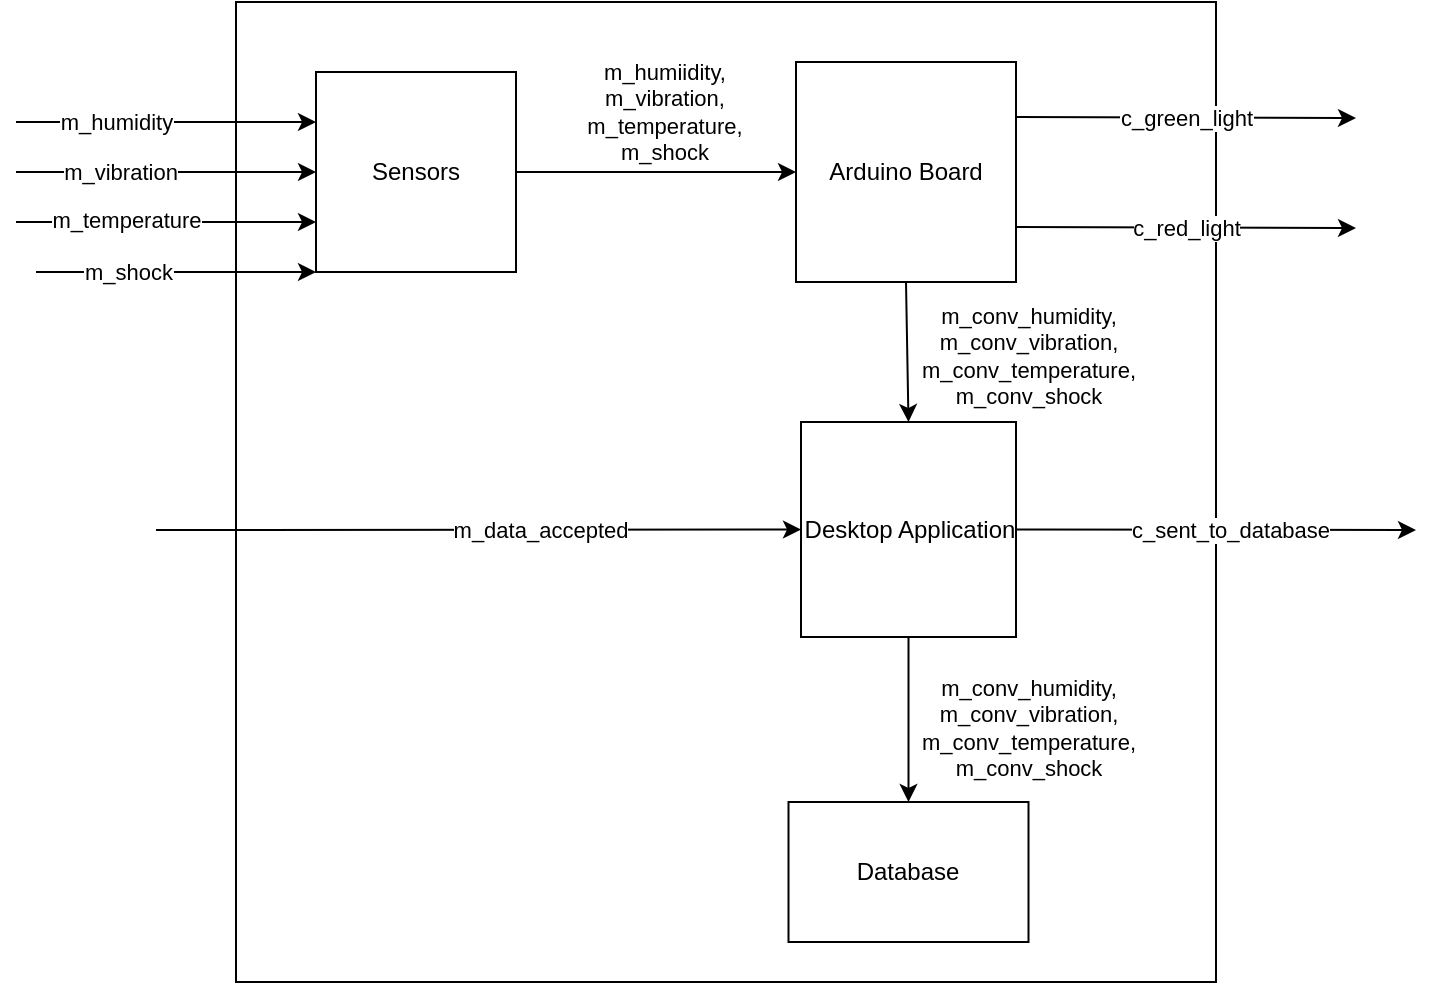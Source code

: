<mxfile version="20.4.0" type="device"><diagram id="iD_DBWiibm2gYcCFEskn" name="Page-1"><mxGraphModel dx="1422" dy="794" grid="1" gridSize="10" guides="1" tooltips="1" connect="1" arrows="1" fold="1" page="1" pageScale="1" pageWidth="850" pageHeight="1100" math="0" shadow="0"><root><mxCell id="0"/><mxCell id="1" parent="0"/><mxCell id="KCez1qcr7-Eu8B4qfMDY-1" value="" style="whiteSpace=wrap;html=1;aspect=fixed;" parent="1" vertex="1"><mxGeometry x="160" y="180" width="490" height="490" as="geometry"/></mxCell><mxCell id="KCez1qcr7-Eu8B4qfMDY-3" value="m_humidity" style="endArrow=classic;html=1;rounded=0;entryX=0;entryY=0.25;entryDx=0;entryDy=0;" parent="1" target="KCez1qcr7-Eu8B4qfMDY-4" edge="1"><mxGeometry x="-0.333" width="50" height="50" relative="1" as="geometry"><mxPoint x="50" y="240" as="sourcePoint"/><mxPoint x="239" y="260" as="targetPoint"/><mxPoint as="offset"/></mxGeometry></mxCell><mxCell id="KCez1qcr7-Eu8B4qfMDY-47" value="m_humiidity,&lt;br&gt;m_vibration,&lt;br&gt;m_temperature,&lt;br&gt;m_shock" style="edgeStyle=orthogonalEdgeStyle;rounded=0;orthogonalLoop=1;jettySize=auto;html=1;exitX=1;exitY=0.5;exitDx=0;exitDy=0;entryX=0;entryY=0.5;entryDx=0;entryDy=0;" parent="1" source="KCez1qcr7-Eu8B4qfMDY-4" target="KCez1qcr7-Eu8B4qfMDY-11" edge="1"><mxGeometry x="0.059" y="30" relative="1" as="geometry"><mxPoint as="offset"/></mxGeometry></mxCell><mxCell id="KCez1qcr7-Eu8B4qfMDY-4" value="Sensors" style="whiteSpace=wrap;html=1;aspect=fixed;" parent="1" vertex="1"><mxGeometry x="200" y="215" width="100" height="100" as="geometry"/></mxCell><mxCell id="KCez1qcr7-Eu8B4qfMDY-5" value="" style="endArrow=classic;html=1;rounded=0;entryX=0;entryY=0.5;entryDx=0;entryDy=0;" parent="1" target="KCez1qcr7-Eu8B4qfMDY-4" edge="1"><mxGeometry width="50" height="50" relative="1" as="geometry"><mxPoint x="50" y="265" as="sourcePoint"/><mxPoint x="400" y="380" as="targetPoint"/></mxGeometry></mxCell><mxCell id="KCez1qcr7-Eu8B4qfMDY-6" value="m_vibration" style="edgeLabel;html=1;align=center;verticalAlign=middle;resizable=0;points=[];" parent="KCez1qcr7-Eu8B4qfMDY-5" vertex="1" connectable="0"><mxGeometry x="0.233" y="-1" relative="1" as="geometry"><mxPoint x="-41" y="-1" as="offset"/></mxGeometry></mxCell><mxCell id="KCez1qcr7-Eu8B4qfMDY-7" value="" style="endArrow=classic;html=1;rounded=0;entryX=0;entryY=0.75;entryDx=0;entryDy=0;" parent="1" target="KCez1qcr7-Eu8B4qfMDY-4" edge="1"><mxGeometry width="50" height="50" relative="1" as="geometry"><mxPoint x="50" y="290" as="sourcePoint"/><mxPoint x="130" y="350" as="targetPoint"/></mxGeometry></mxCell><mxCell id="KCez1qcr7-Eu8B4qfMDY-8" value="m_temperature" style="edgeLabel;html=1;align=center;verticalAlign=middle;resizable=0;points=[];" parent="KCez1qcr7-Eu8B4qfMDY-7" vertex="1" connectable="0"><mxGeometry x="-0.26" y="-1" relative="1" as="geometry"><mxPoint x="-1" y="-2" as="offset"/></mxGeometry></mxCell><mxCell id="KCez1qcr7-Eu8B4qfMDY-9" value="" style="endArrow=classic;html=1;rounded=0;entryX=0;entryY=1;entryDx=0;entryDy=0;" parent="1" target="KCez1qcr7-Eu8B4qfMDY-4" edge="1"><mxGeometry width="50" height="50" relative="1" as="geometry"><mxPoint x="60" y="315" as="sourcePoint"/><mxPoint x="400" y="380" as="targetPoint"/></mxGeometry></mxCell><mxCell id="KCez1qcr7-Eu8B4qfMDY-10" value="m_shock" style="edgeLabel;html=1;align=center;verticalAlign=middle;resizable=0;points=[];" parent="KCez1qcr7-Eu8B4qfMDY-9" vertex="1" connectable="0"><mxGeometry x="-0.249" y="-2" relative="1" as="geometry"><mxPoint x="-7" y="-2" as="offset"/></mxGeometry></mxCell><mxCell id="KCez1qcr7-Eu8B4qfMDY-11" value="Arduino Board" style="whiteSpace=wrap;html=1;aspect=fixed;" parent="1" vertex="1"><mxGeometry x="440" y="210" width="110" height="110" as="geometry"/></mxCell><mxCell id="KCez1qcr7-Eu8B4qfMDY-25" value="Desktop Application" style="whiteSpace=wrap;html=1;aspect=fixed;" parent="1" vertex="1"><mxGeometry x="442.5" y="390" width="107.5" height="107.5" as="geometry"/></mxCell><mxCell id="KCez1qcr7-Eu8B4qfMDY-37" value="" style="endArrow=classic;html=1;rounded=0;entryX=0;entryY=0.5;entryDx=0;entryDy=0;" parent="1" target="KCez1qcr7-Eu8B4qfMDY-25" edge="1"><mxGeometry width="50" height="50" relative="1" as="geometry"><mxPoint x="120" y="444" as="sourcePoint"/><mxPoint x="170" y="445" as="targetPoint"/></mxGeometry></mxCell><mxCell id="KCez1qcr7-Eu8B4qfMDY-38" value="m_data_accepted" style="edgeLabel;html=1;align=center;verticalAlign=middle;resizable=0;points=[];" parent="KCez1qcr7-Eu8B4qfMDY-37" vertex="1" connectable="0"><mxGeometry x="0.189" y="-3" relative="1" as="geometry"><mxPoint y="-3" as="offset"/></mxGeometry></mxCell><mxCell id="KCez1qcr7-Eu8B4qfMDY-39" value="c_green_light" style="endArrow=classic;html=1;rounded=0;exitX=1;exitY=0.25;exitDx=0;exitDy=0;" parent="1" source="KCez1qcr7-Eu8B4qfMDY-11" edge="1"><mxGeometry width="50" height="50" relative="1" as="geometry"><mxPoint x="710" y="305" as="sourcePoint"/><mxPoint x="720" y="238" as="targetPoint"/></mxGeometry></mxCell><mxCell id="KCez1qcr7-Eu8B4qfMDY-40" value="" style="endArrow=classic;html=1;rounded=0;" parent="1" source="KCez1qcr7-Eu8B4qfMDY-25" edge="1"><mxGeometry width="50" height="50" relative="1" as="geometry"><mxPoint x="700" y="510" as="sourcePoint"/><mxPoint x="750" y="444" as="targetPoint"/></mxGeometry></mxCell><mxCell id="KCez1qcr7-Eu8B4qfMDY-41" value="c_sent_to_database" style="edgeLabel;html=1;align=center;verticalAlign=middle;resizable=0;points=[];" parent="KCez1qcr7-Eu8B4qfMDY-40" vertex="1" connectable="0"><mxGeometry x="0.568" y="-3" relative="1" as="geometry"><mxPoint x="-50" y="-3" as="offset"/></mxGeometry></mxCell><mxCell id="KCez1qcr7-Eu8B4qfMDY-46" value="c_red_light" style="endArrow=classic;html=1;rounded=0;exitX=1;exitY=0.75;exitDx=0;exitDy=0;" parent="1" source="KCez1qcr7-Eu8B4qfMDY-11" edge="1"><mxGeometry width="50" height="50" relative="1" as="geometry"><mxPoint x="350" y="420" as="sourcePoint"/><mxPoint x="720" y="293" as="targetPoint"/></mxGeometry></mxCell><mxCell id="KCez1qcr7-Eu8B4qfMDY-49" value="m_conv_humidity,&lt;br&gt;m_conv_vibration,&lt;br&gt;m_conv_temperature,&lt;br&gt;m_conv_shock" style="endArrow=classic;html=1;rounded=0;entryX=0.5;entryY=0;entryDx=0;entryDy=0;exitX=0.5;exitY=1;exitDx=0;exitDy=0;" parent="1" source="KCez1qcr7-Eu8B4qfMDY-11" target="KCez1qcr7-Eu8B4qfMDY-25" edge="1"><mxGeometry x="0.091" y="60" width="50" height="50" relative="1" as="geometry"><mxPoint x="350" y="400" as="sourcePoint"/><mxPoint x="400" y="350" as="targetPoint"/><mxPoint as="offset"/></mxGeometry></mxCell><mxCell id="e5zvWjAGqV0YyHUXiwCY-1" value="Database" style="rounded=0;whiteSpace=wrap;html=1;" vertex="1" parent="1"><mxGeometry x="436.25" y="580" width="120" height="70" as="geometry"/></mxCell><mxCell id="e5zvWjAGqV0YyHUXiwCY-2" value="m_conv_humidity,&lt;br&gt;m_conv_vibration,&lt;br&gt;m_conv_temperature,&lt;br&gt;m_conv_shock" style="endArrow=classic;html=1;rounded=0;entryX=0.5;entryY=0;entryDx=0;entryDy=0;exitX=0.5;exitY=1;exitDx=0;exitDy=0;" edge="1" parent="1" source="KCez1qcr7-Eu8B4qfMDY-25" target="e5zvWjAGqV0YyHUXiwCY-1"><mxGeometry x="0.091" y="60" width="50" height="50" relative="1" as="geometry"><mxPoint x="494.5" y="510" as="sourcePoint"/><mxPoint x="494.5" y="580" as="targetPoint"/><mxPoint as="offset"/></mxGeometry></mxCell></root></mxGraphModel></diagram></mxfile>
